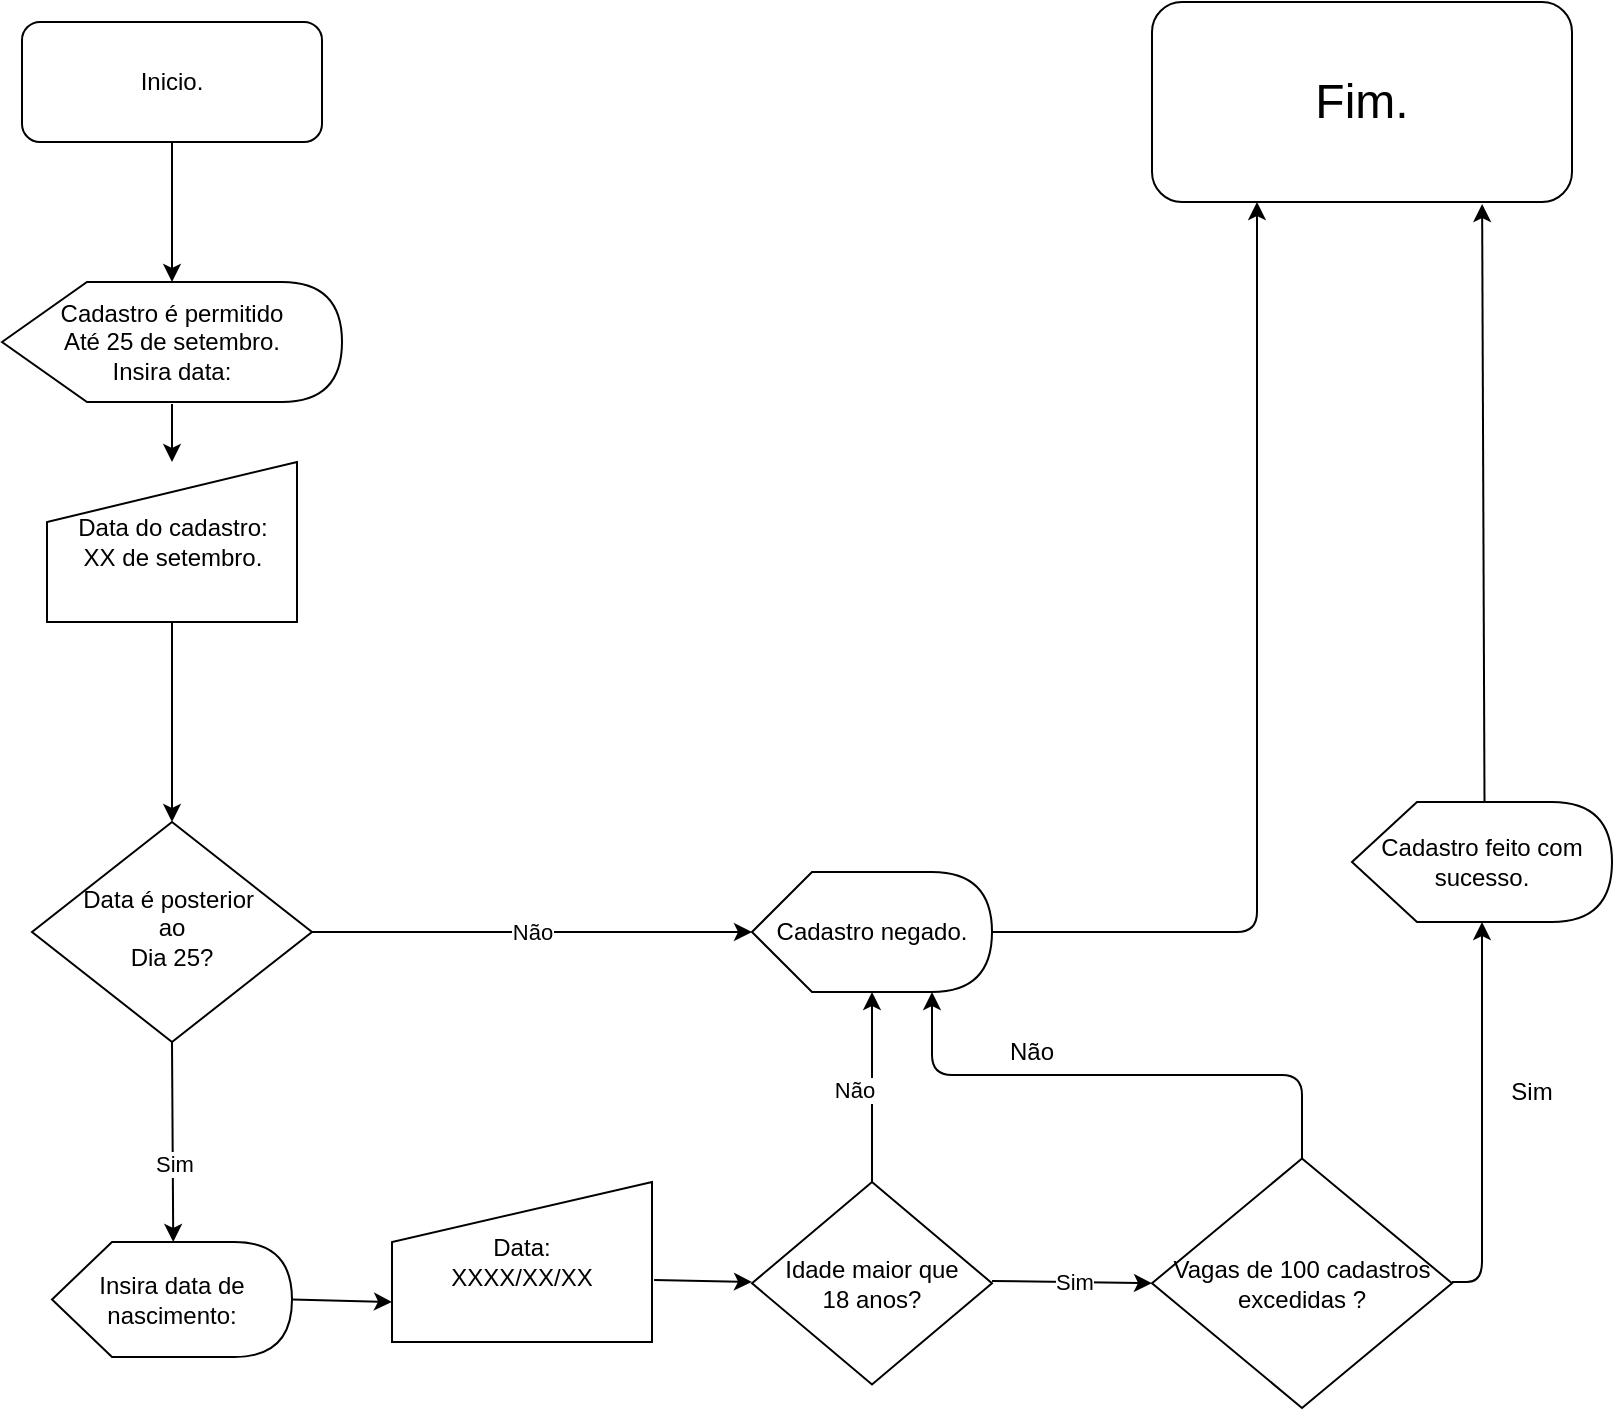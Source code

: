 <mxfile version="15.0.6" type="github">
  <diagram id="C5RBs43oDa-KdzZeNtuy" name="Page-1">
    <mxGraphModel dx="1422" dy="794" grid="1" gridSize="10" guides="1" tooltips="1" connect="1" arrows="1" fold="1" page="1" pageScale="1" pageWidth="827" pageHeight="1169" math="0" shadow="0">
      <root>
        <mxCell id="WIyWlLk6GJQsqaUBKTNV-0" />
        <mxCell id="WIyWlLk6GJQsqaUBKTNV-1" parent="WIyWlLk6GJQsqaUBKTNV-0" />
        <mxCell id="WIyWlLk6GJQsqaUBKTNV-3" value="Inicio." style="rounded=1;whiteSpace=wrap;html=1;fontSize=12;glass=0;strokeWidth=1;shadow=0;" parent="WIyWlLk6GJQsqaUBKTNV-1" vertex="1">
          <mxGeometry x="145" y="60" width="150" height="60" as="geometry" />
        </mxCell>
        <mxCell id="WIyWlLk6GJQsqaUBKTNV-10" value="Data é posterior&amp;nbsp;&lt;br&gt;ao&lt;br&gt;Dia 25?" style="rhombus;whiteSpace=wrap;html=1;shadow=0;fontFamily=Helvetica;fontSize=12;align=center;strokeWidth=1;spacing=6;spacingTop=-4;" parent="WIyWlLk6GJQsqaUBKTNV-1" vertex="1">
          <mxGeometry x="150" y="460" width="140" height="110" as="geometry" />
        </mxCell>
        <mxCell id="ysctN_I-61C0ipcnWa4--0" value="Cadastro é permitido &lt;br&gt;Até&amp;nbsp;25 de setembro.&lt;br&gt;Insira data:" style="shape=display;whiteSpace=wrap;html=1;" vertex="1" parent="WIyWlLk6GJQsqaUBKTNV-1">
          <mxGeometry x="135" y="190" width="170" height="60" as="geometry" />
        </mxCell>
        <mxCell id="ysctN_I-61C0ipcnWa4--3" value="" style="endArrow=classic;html=1;exitX=0.5;exitY=1;exitDx=0;exitDy=0;" edge="1" parent="WIyWlLk6GJQsqaUBKTNV-1" source="WIyWlLk6GJQsqaUBKTNV-3">
          <mxGeometry width="50" height="50" relative="1" as="geometry">
            <mxPoint x="185" y="180" as="sourcePoint" />
            <mxPoint x="220" y="190" as="targetPoint" />
          </mxGeometry>
        </mxCell>
        <mxCell id="ysctN_I-61C0ipcnWa4--4" value="" style="endArrow=classic;html=1;" edge="1" parent="WIyWlLk6GJQsqaUBKTNV-1" target="ysctN_I-61C0ipcnWa4--7">
          <mxGeometry width="50" height="50" relative="1" as="geometry">
            <mxPoint x="220" y="251" as="sourcePoint" />
            <mxPoint x="220" y="280" as="targetPoint" />
          </mxGeometry>
        </mxCell>
        <mxCell id="ysctN_I-61C0ipcnWa4--7" value="Data do cadastro:&lt;br&gt;XX de setembro." style="shape=manualInput;whiteSpace=wrap;html=1;" vertex="1" parent="WIyWlLk6GJQsqaUBKTNV-1">
          <mxGeometry x="157.5" y="280" width="125" height="80" as="geometry" />
        </mxCell>
        <mxCell id="ysctN_I-61C0ipcnWa4--8" value="" style="endArrow=classic;html=1;exitX=0.5;exitY=1;exitDx=0;exitDy=0;entryX=0.5;entryY=0;entryDx=0;entryDy=0;" edge="1" parent="WIyWlLk6GJQsqaUBKTNV-1" source="ysctN_I-61C0ipcnWa4--7" target="WIyWlLk6GJQsqaUBKTNV-10">
          <mxGeometry width="50" height="50" relative="1" as="geometry">
            <mxPoint x="390" y="300" as="sourcePoint" />
            <mxPoint x="440" y="250" as="targetPoint" />
          </mxGeometry>
        </mxCell>
        <mxCell id="ysctN_I-61C0ipcnWa4--9" value="" style="endArrow=classic;html=1;entryX=0;entryY=0.5;entryDx=0;entryDy=0;entryPerimeter=0;exitX=1;exitY=0.5;exitDx=0;exitDy=0;" edge="1" parent="WIyWlLk6GJQsqaUBKTNV-1" source="WIyWlLk6GJQsqaUBKTNV-10" target="ysctN_I-61C0ipcnWa4--11">
          <mxGeometry relative="1" as="geometry">
            <mxPoint x="280" y="585" as="sourcePoint" />
            <mxPoint x="219.5" y="710" as="targetPoint" />
          </mxGeometry>
        </mxCell>
        <mxCell id="ysctN_I-61C0ipcnWa4--10" value="Não" style="edgeLabel;resizable=0;html=1;align=center;verticalAlign=middle;" connectable="0" vertex="1" parent="ysctN_I-61C0ipcnWa4--9">
          <mxGeometry relative="1" as="geometry" />
        </mxCell>
        <mxCell id="ysctN_I-61C0ipcnWa4--11" value="Cadastro negado." style="shape=display;whiteSpace=wrap;html=1;" vertex="1" parent="WIyWlLk6GJQsqaUBKTNV-1">
          <mxGeometry x="510" y="485" width="120" height="60" as="geometry" />
        </mxCell>
        <mxCell id="ysctN_I-61C0ipcnWa4--13" value="" style="endArrow=classic;html=1;entryX=0;entryY=0;entryDx=60.625;entryDy=0;entryPerimeter=0;exitX=0.5;exitY=1;exitDx=0;exitDy=0;" edge="1" parent="WIyWlLk6GJQsqaUBKTNV-1" source="WIyWlLk6GJQsqaUBKTNV-10" target="ysctN_I-61C0ipcnWa4--21">
          <mxGeometry relative="1" as="geometry">
            <mxPoint x="220" y="615" as="sourcePoint" />
            <mxPoint x="380" y="584" as="targetPoint" />
            <Array as="points" />
          </mxGeometry>
        </mxCell>
        <mxCell id="ysctN_I-61C0ipcnWa4--19" value="Sim" style="edgeLabel;html=1;align=center;verticalAlign=middle;resizable=0;points=[];" vertex="1" connectable="0" parent="ysctN_I-61C0ipcnWa4--13">
          <mxGeometry x="0.2" relative="1" as="geometry">
            <mxPoint y="1" as="offset" />
          </mxGeometry>
        </mxCell>
        <mxCell id="ysctN_I-61C0ipcnWa4--21" value="Insira data de nascimento:" style="shape=display;whiteSpace=wrap;html=1;" vertex="1" parent="WIyWlLk6GJQsqaUBKTNV-1">
          <mxGeometry x="160" y="670" width="120" height="57.5" as="geometry" />
        </mxCell>
        <mxCell id="ysctN_I-61C0ipcnWa4--22" value="Data:&lt;br&gt;XXXX/XX/XX" style="shape=manualInput;whiteSpace=wrap;html=1;" vertex="1" parent="WIyWlLk6GJQsqaUBKTNV-1">
          <mxGeometry x="330" y="640" width="130" height="80" as="geometry" />
        </mxCell>
        <mxCell id="ysctN_I-61C0ipcnWa4--23" value="" style="endArrow=classic;html=1;exitX=1;exitY=0.5;exitDx=0;exitDy=0;exitPerimeter=0;entryX=0;entryY=0.75;entryDx=0;entryDy=0;" edge="1" parent="WIyWlLk6GJQsqaUBKTNV-1" source="ysctN_I-61C0ipcnWa4--21" target="ysctN_I-61C0ipcnWa4--22">
          <mxGeometry width="50" height="50" relative="1" as="geometry">
            <mxPoint x="390" y="500" as="sourcePoint" />
            <mxPoint x="440" y="450" as="targetPoint" />
          </mxGeometry>
        </mxCell>
        <mxCell id="ysctN_I-61C0ipcnWa4--26" value="" style="endArrow=classic;html=1;exitX=0.5;exitY=0;exitDx=0;exitDy=0;entryX=0;entryY=0;entryDx=60;entryDy=60;entryPerimeter=0;" edge="1" parent="WIyWlLk6GJQsqaUBKTNV-1" target="ysctN_I-61C0ipcnWa4--11">
          <mxGeometry relative="1" as="geometry">
            <mxPoint x="570" y="660" as="sourcePoint" />
            <mxPoint x="460" y="440" as="targetPoint" />
            <Array as="points" />
          </mxGeometry>
        </mxCell>
        <mxCell id="ysctN_I-61C0ipcnWa4--29" value="Não" style="edgeLabel;html=1;align=center;verticalAlign=middle;resizable=0;points=[];" vertex="1" connectable="0" parent="ysctN_I-61C0ipcnWa4--26">
          <mxGeometry x="0.2" y="3" relative="1" as="geometry">
            <mxPoint x="-6" y="3" as="offset" />
          </mxGeometry>
        </mxCell>
        <mxCell id="ysctN_I-61C0ipcnWa4--30" value="" style="endArrow=classic;html=1;exitX=1.008;exitY=0.613;exitDx=0;exitDy=0;exitPerimeter=0;entryX=0;entryY=0.5;entryDx=0;entryDy=0;" edge="1" parent="WIyWlLk6GJQsqaUBKTNV-1" source="ysctN_I-61C0ipcnWa4--22">
          <mxGeometry width="50" height="50" relative="1" as="geometry">
            <mxPoint x="390" y="470" as="sourcePoint" />
            <mxPoint x="510" y="690" as="targetPoint" />
          </mxGeometry>
        </mxCell>
        <mxCell id="ysctN_I-61C0ipcnWa4--31" value="" style="endArrow=classic;html=1;entryX=0;entryY=0.5;entryDx=0;entryDy=0;" edge="1" parent="WIyWlLk6GJQsqaUBKTNV-1" target="ysctN_I-61C0ipcnWa4--41">
          <mxGeometry relative="1" as="geometry">
            <mxPoint x="630" y="689.5" as="sourcePoint" />
            <mxPoint x="710" y="690" as="targetPoint" />
          </mxGeometry>
        </mxCell>
        <mxCell id="ysctN_I-61C0ipcnWa4--38" value="Sim" style="edgeLabel;html=1;align=center;verticalAlign=middle;resizable=0;points=[];" vertex="1" connectable="0" parent="ysctN_I-61C0ipcnWa4--31">
          <mxGeometry x="0.3" y="-2" relative="1" as="geometry">
            <mxPoint x="-11" y="-2" as="offset" />
          </mxGeometry>
        </mxCell>
        <mxCell id="ysctN_I-61C0ipcnWa4--39" value="Idade maior que &lt;br&gt;18 anos?" style="rhombus;whiteSpace=wrap;html=1;" vertex="1" parent="WIyWlLk6GJQsqaUBKTNV-1">
          <mxGeometry x="510" y="640" width="120" height="101.25" as="geometry" />
        </mxCell>
        <mxCell id="ysctN_I-61C0ipcnWa4--41" value="Vagas de 100 cadastros excedidas ?" style="rhombus;whiteSpace=wrap;html=1;" vertex="1" parent="WIyWlLk6GJQsqaUBKTNV-1">
          <mxGeometry x="710" y="628.28" width="150" height="124.69" as="geometry" />
        </mxCell>
        <mxCell id="ysctN_I-61C0ipcnWa4--45" value="" style="edgeStyle=elbowEdgeStyle;elbow=vertical;endArrow=classic;html=1;exitX=0.5;exitY=0;exitDx=0;exitDy=0;entryX=0;entryY=0;entryDx=90;entryDy=60;entryPerimeter=0;" edge="1" parent="WIyWlLk6GJQsqaUBKTNV-1" source="ysctN_I-61C0ipcnWa4--41" target="ysctN_I-61C0ipcnWa4--11">
          <mxGeometry width="50" height="50" relative="1" as="geometry">
            <mxPoint x="390" y="660" as="sourcePoint" />
            <mxPoint x="440" y="610" as="targetPoint" />
          </mxGeometry>
        </mxCell>
        <mxCell id="ysctN_I-61C0ipcnWa4--47" value="Não" style="text;html=1;strokeColor=none;fillColor=none;align=center;verticalAlign=middle;whiteSpace=wrap;rounded=0;" vertex="1" parent="WIyWlLk6GJQsqaUBKTNV-1">
          <mxGeometry x="630" y="565" width="40" height="20" as="geometry" />
        </mxCell>
        <mxCell id="ysctN_I-61C0ipcnWa4--48" value="&lt;font style=&quot;font-size: 24px&quot;&gt;Fim.&lt;br&gt;&lt;/font&gt;" style="rounded=1;whiteSpace=wrap;html=1;" vertex="1" parent="WIyWlLk6GJQsqaUBKTNV-1">
          <mxGeometry x="710" y="50" width="210" height="100" as="geometry" />
        </mxCell>
        <mxCell id="ysctN_I-61C0ipcnWa4--49" value="" style="edgeStyle=segmentEdgeStyle;endArrow=classic;html=1;" edge="1" parent="WIyWlLk6GJQsqaUBKTNV-1" target="ysctN_I-61C0ipcnWa4--50">
          <mxGeometry width="50" height="50" relative="1" as="geometry">
            <mxPoint x="860" y="690" as="sourcePoint" />
            <mxPoint x="880" y="490" as="targetPoint" />
          </mxGeometry>
        </mxCell>
        <mxCell id="ysctN_I-61C0ipcnWa4--50" value="Cadastro feito com sucesso." style="shape=display;whiteSpace=wrap;html=1;" vertex="1" parent="WIyWlLk6GJQsqaUBKTNV-1">
          <mxGeometry x="810" y="450" width="130" height="60" as="geometry" />
        </mxCell>
        <mxCell id="ysctN_I-61C0ipcnWa4--51" value="Sim" style="text;html=1;strokeColor=none;fillColor=none;align=center;verticalAlign=middle;whiteSpace=wrap;rounded=0;" vertex="1" parent="WIyWlLk6GJQsqaUBKTNV-1">
          <mxGeometry x="880" y="585" width="40" height="20" as="geometry" />
        </mxCell>
        <mxCell id="ysctN_I-61C0ipcnWa4--52" value="" style="endArrow=classic;html=1;exitX=0;exitY=0;exitDx=66.25;exitDy=0;exitPerimeter=0;entryX=0.786;entryY=1.01;entryDx=0;entryDy=0;entryPerimeter=0;" edge="1" parent="WIyWlLk6GJQsqaUBKTNV-1" source="ysctN_I-61C0ipcnWa4--50" target="ysctN_I-61C0ipcnWa4--48">
          <mxGeometry width="50" height="50" relative="1" as="geometry">
            <mxPoint x="470" y="450" as="sourcePoint" />
            <mxPoint x="520" y="400" as="targetPoint" />
          </mxGeometry>
        </mxCell>
        <mxCell id="ysctN_I-61C0ipcnWa4--53" value="" style="edgeStyle=segmentEdgeStyle;endArrow=classic;html=1;exitX=1;exitY=0.5;exitDx=0;exitDy=0;exitPerimeter=0;entryX=0.25;entryY=1;entryDx=0;entryDy=0;" edge="1" parent="WIyWlLk6GJQsqaUBKTNV-1" source="ysctN_I-61C0ipcnWa4--11" target="ysctN_I-61C0ipcnWa4--48">
          <mxGeometry width="50" height="50" relative="1" as="geometry">
            <mxPoint x="470" y="450" as="sourcePoint" />
            <mxPoint x="520" y="400" as="targetPoint" />
          </mxGeometry>
        </mxCell>
      </root>
    </mxGraphModel>
  </diagram>
</mxfile>
